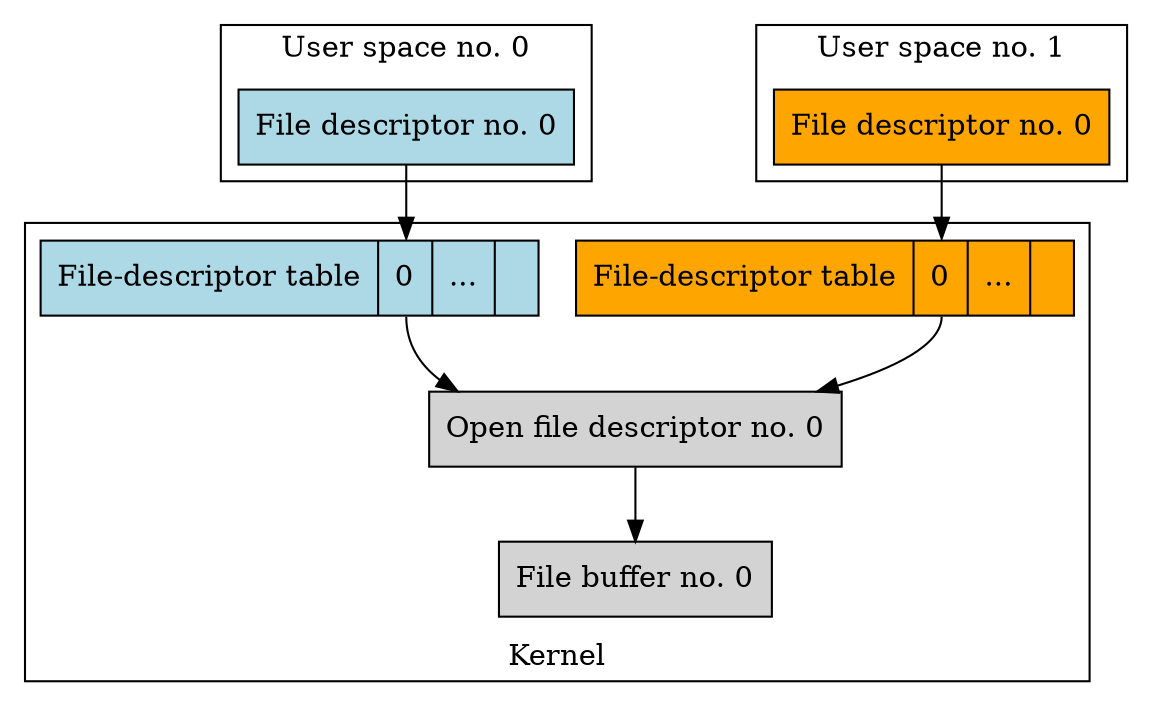 
strict digraph {

    fd0_0 [label="File descriptor no. 0" fillcolor=lightblue shape=box style=filled]

    fd0_1 [label="File descriptor no. 0" fillcolor=orange shape=box style=filled]

    fdtab_0 [label="File-descriptor table | <fd0> 0 | ... |" fillcolor=lightblue shape=record style=filled]

    fdtab_1 [label="File-descriptor table | <fd0> 0 | ... |" fillcolor=orange shape=record style=filled]

    ofd0 [label="Open file descriptor no. 0" shape=box style=filled]

    fbuf0 [label="File buffer no. 0" shape=box style=filled]

    subgraph cluster_userspace_0 {
        label="User space no. 0"

        fd0_0
    }
    subgraph cluster_userspace_1 {
        label="User space no. 1"

        fd0_1
    }
    subgraph cluster_kernel {
        label="Kernel"
        labelloc=b

        fdtab_0
        fdtab_1
        ofd0
        fbuf0
    }

    fd0_0 -> fdtab_0:fd0
    fd0_1 -> fdtab_1:fd0
    fdtab_0:fd0 -> ofd0
    fdtab_1:fd0 -> ofd0
    ofd0 -> fbuf0
}
